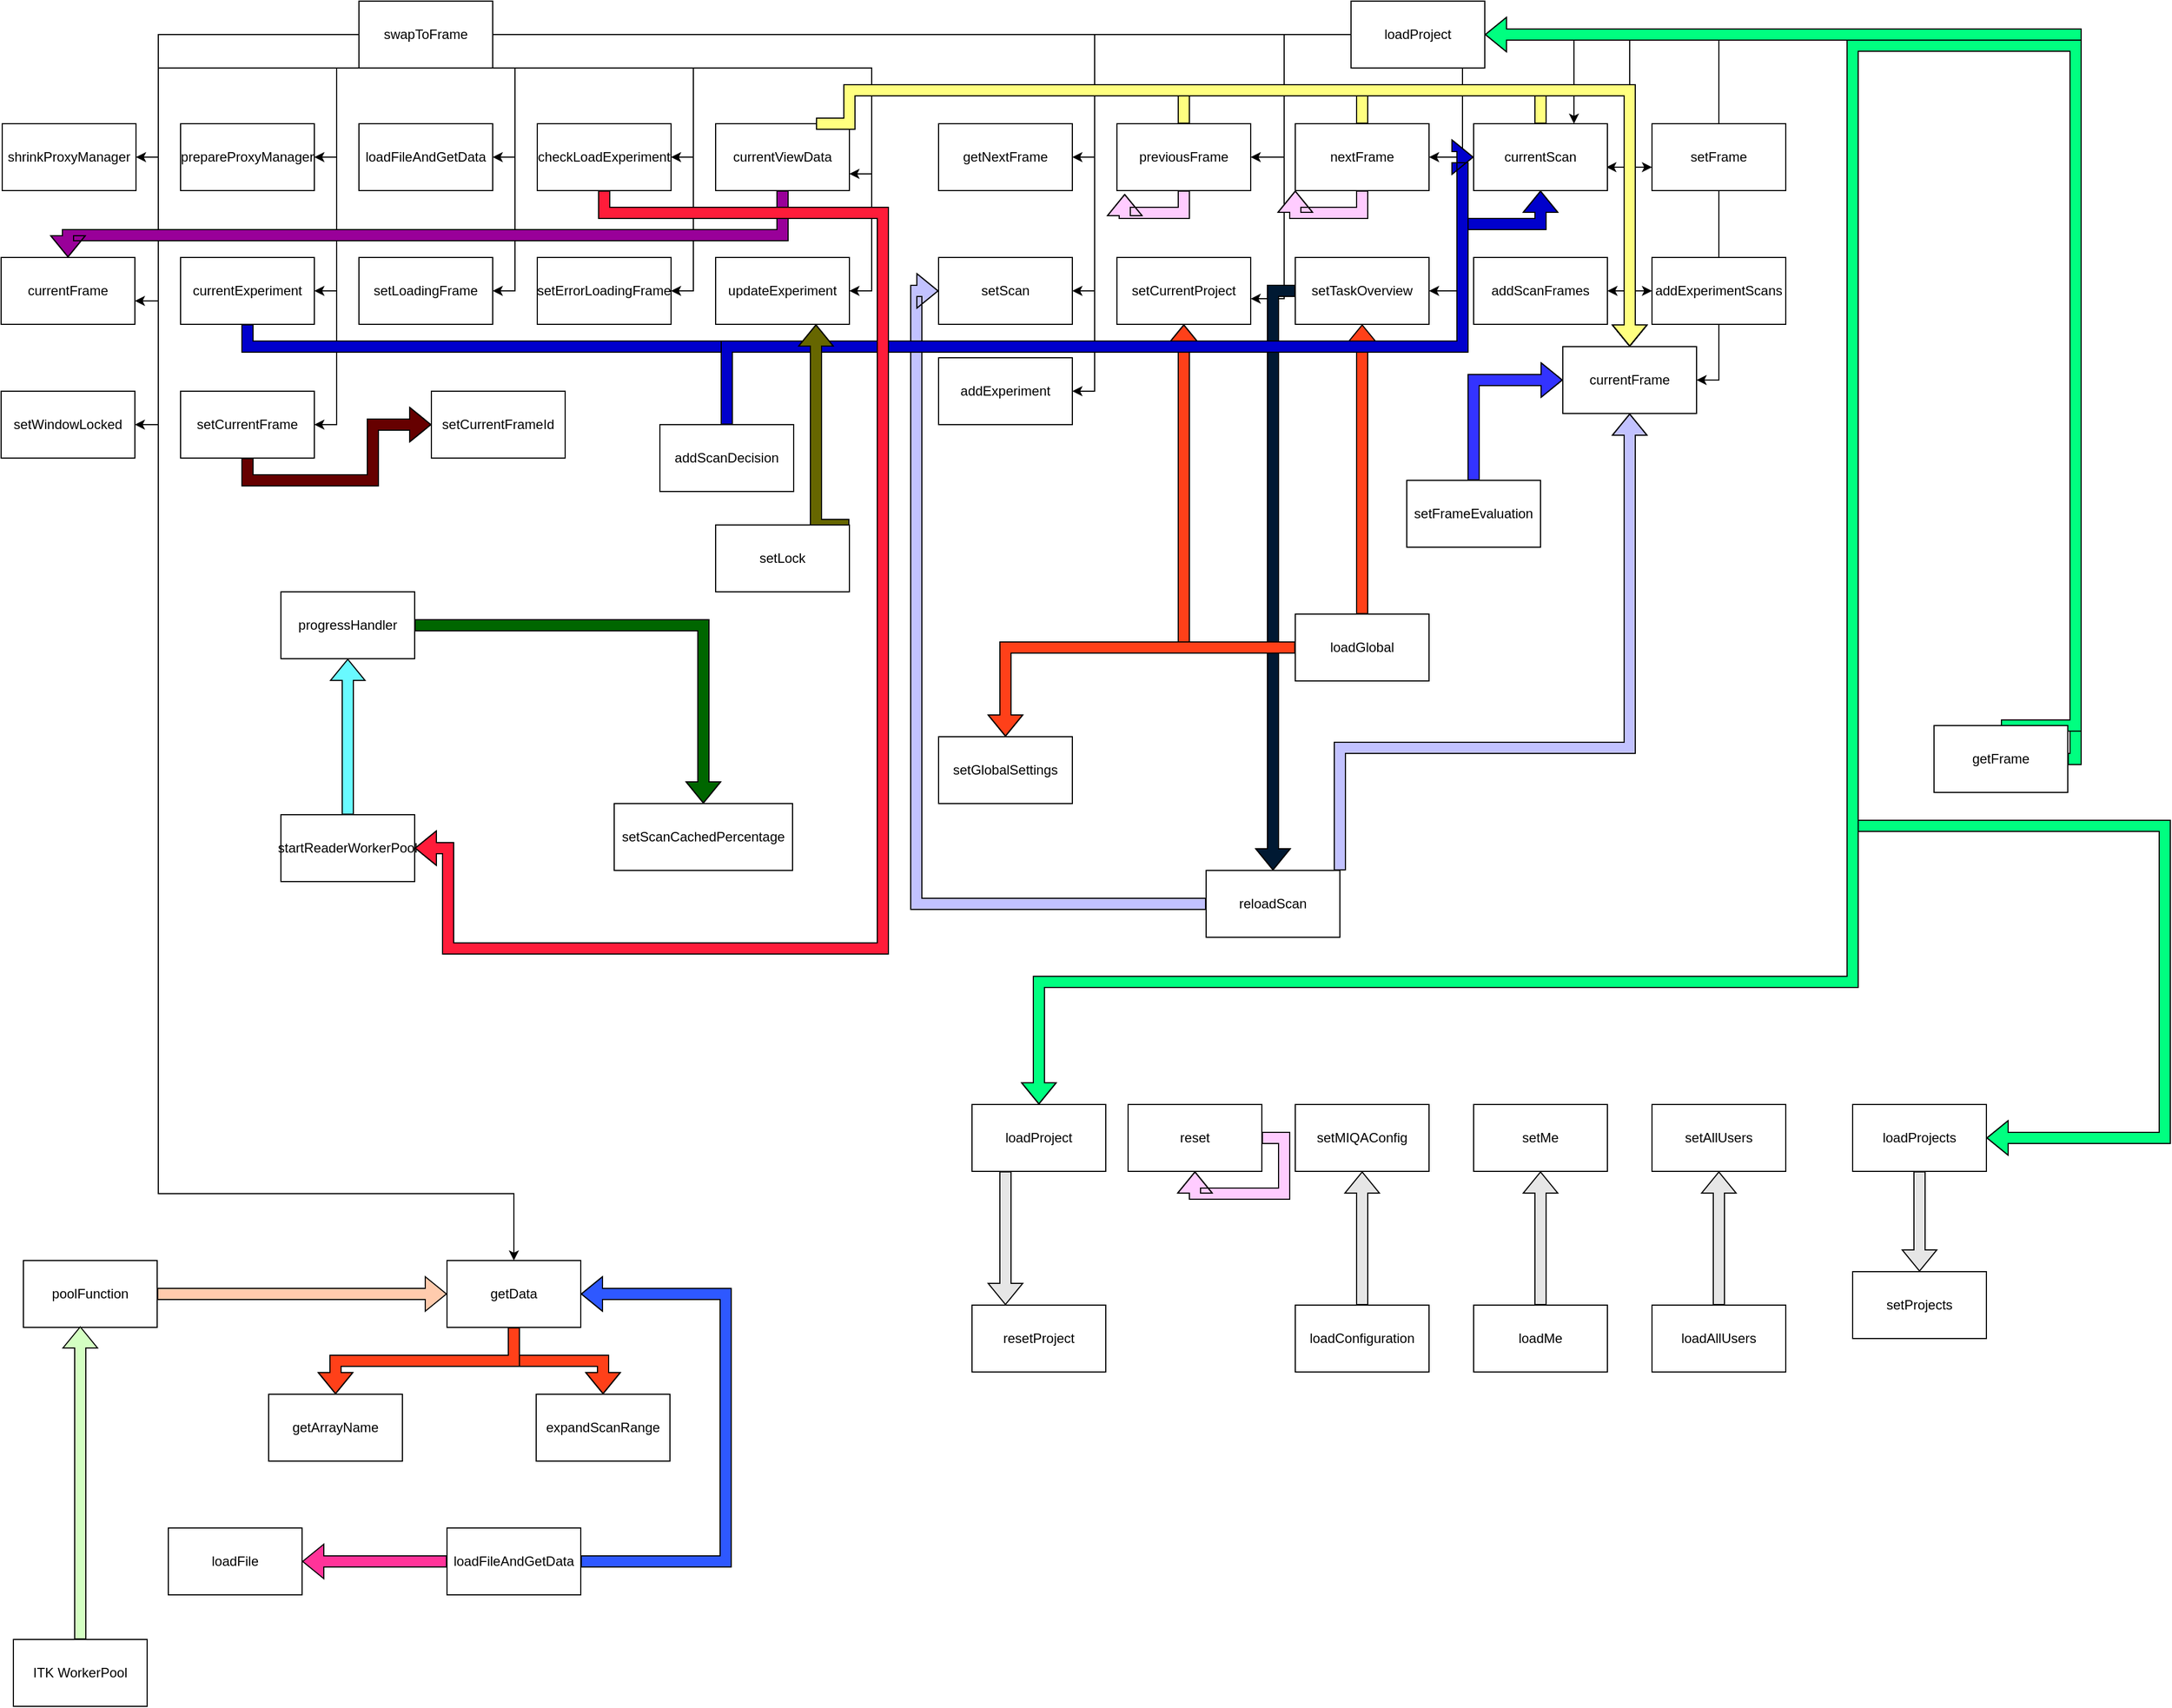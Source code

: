 <mxfile version="20.3.1" type="device"><diagram id="9QbyUha-sp626CwwNOXT" name="Page-1"><mxGraphModel dx="1662" dy="766" grid="1" gridSize="10" guides="1" tooltips="1" connect="1" arrows="1" fold="1" page="1" pageScale="1" pageWidth="850" pageHeight="1100" math="0" shadow="0"><root><mxCell id="0"/><mxCell id="1" parent="0"/><mxCell id="uOFmaT4tEurIUiqJcRAB-30" style="edgeStyle=orthogonalEdgeStyle;rounded=0;orthogonalLoop=1;jettySize=auto;html=1;exitX=0;exitY=0.75;exitDx=0;exitDy=0;entryX=1;entryY=0.5;entryDx=0;entryDy=0;" edge="1" parent="1" source="uOFmaT4tEurIUiqJcRAB-1" target="uOFmaT4tEurIUiqJcRAB-13"><mxGeometry relative="1" as="geometry"><Array as="points"><mxPoint x="360" y="70"/><mxPoint x="340" y="70"/><mxPoint x="340" y="390"/></Array></mxGeometry></mxCell><mxCell id="uOFmaT4tEurIUiqJcRAB-31" style="edgeStyle=orthogonalEdgeStyle;rounded=0;orthogonalLoop=1;jettySize=auto;html=1;exitX=1;exitY=1;exitDx=0;exitDy=0;entryX=1;entryY=0.5;entryDx=0;entryDy=0;" edge="1" parent="1" source="uOFmaT4tEurIUiqJcRAB-1" target="uOFmaT4tEurIUiqJcRAB-11"><mxGeometry relative="1" as="geometry"><Array as="points"><mxPoint x="480" y="70"/><mxPoint x="820" y="70"/><mxPoint x="820" y="270"/></Array></mxGeometry></mxCell><mxCell id="uOFmaT4tEurIUiqJcRAB-32" style="edgeStyle=orthogonalEdgeStyle;rounded=0;orthogonalLoop=1;jettySize=auto;html=1;exitX=1;exitY=0.75;exitDx=0;exitDy=0;entryX=1;entryY=0.5;entryDx=0;entryDy=0;" edge="1" parent="1" source="uOFmaT4tEurIUiqJcRAB-1" target="uOFmaT4tEurIUiqJcRAB-10"><mxGeometry relative="1" as="geometry"><Array as="points"><mxPoint x="480" y="70"/><mxPoint x="660" y="70"/><mxPoint x="660" y="270"/></Array></mxGeometry></mxCell><mxCell id="uOFmaT4tEurIUiqJcRAB-33" style="edgeStyle=orthogonalEdgeStyle;rounded=0;orthogonalLoop=1;jettySize=auto;html=1;exitX=1;exitY=0.25;exitDx=0;exitDy=0;entryX=1;entryY=0.5;entryDx=0;entryDy=0;" edge="1" parent="1" source="uOFmaT4tEurIUiqJcRAB-1" target="uOFmaT4tEurIUiqJcRAB-9"><mxGeometry relative="1" as="geometry"><Array as="points"><mxPoint x="480" y="70"/><mxPoint x="500" y="70"/><mxPoint x="500" y="270"/></Array></mxGeometry></mxCell><mxCell id="uOFmaT4tEurIUiqJcRAB-34" style="edgeStyle=orthogonalEdgeStyle;rounded=0;orthogonalLoop=1;jettySize=auto;html=1;exitX=0;exitY=0.5;exitDx=0;exitDy=0;entryX=1;entryY=0.5;entryDx=0;entryDy=0;" edge="1" parent="1" source="uOFmaT4tEurIUiqJcRAB-1" target="uOFmaT4tEurIUiqJcRAB-8"><mxGeometry relative="1" as="geometry"><Array as="points"><mxPoint x="360" y="70"/><mxPoint x="340" y="70"/><mxPoint x="340" y="270"/></Array></mxGeometry></mxCell><mxCell id="uOFmaT4tEurIUiqJcRAB-36" style="edgeStyle=orthogonalEdgeStyle;rounded=0;orthogonalLoop=1;jettySize=auto;html=1;exitX=0;exitY=0.25;exitDx=0;exitDy=0;entryX=1;entryY=0.5;entryDx=0;entryDy=0;" edge="1" parent="1" source="uOFmaT4tEurIUiqJcRAB-1" target="uOFmaT4tEurIUiqJcRAB-2"><mxGeometry relative="1" as="geometry"><Array as="points"><mxPoint x="360" y="70"/><mxPoint x="180" y="70"/><mxPoint x="180" y="150"/></Array></mxGeometry></mxCell><mxCell id="uOFmaT4tEurIUiqJcRAB-37" style="edgeStyle=orthogonalEdgeStyle;rounded=0;orthogonalLoop=1;jettySize=auto;html=1;exitX=0;exitY=0.75;exitDx=0;exitDy=0;entryX=1;entryY=0.5;entryDx=0;entryDy=0;" edge="1" parent="1" source="uOFmaT4tEurIUiqJcRAB-1" target="uOFmaT4tEurIUiqJcRAB-3"><mxGeometry relative="1" as="geometry"><Array as="points"><mxPoint x="360" y="70"/><mxPoint x="340" y="70"/><mxPoint x="340" y="150"/></Array></mxGeometry></mxCell><mxCell id="uOFmaT4tEurIUiqJcRAB-38" style="edgeStyle=orthogonalEdgeStyle;rounded=0;orthogonalLoop=1;jettySize=auto;html=1;exitX=1;exitY=0.25;exitDx=0;exitDy=0;entryX=1;entryY=0.5;entryDx=0;entryDy=0;" edge="1" parent="1" source="uOFmaT4tEurIUiqJcRAB-1" target="uOFmaT4tEurIUiqJcRAB-4"><mxGeometry relative="1" as="geometry"><Array as="points"><mxPoint x="480" y="70"/><mxPoint x="500" y="70"/><mxPoint x="500" y="150"/></Array></mxGeometry></mxCell><mxCell id="uOFmaT4tEurIUiqJcRAB-39" style="edgeStyle=orthogonalEdgeStyle;rounded=0;orthogonalLoop=1;jettySize=auto;html=1;exitX=1;exitY=0.5;exitDx=0;exitDy=0;entryX=1;entryY=0.5;entryDx=0;entryDy=0;" edge="1" parent="1" source="uOFmaT4tEurIUiqJcRAB-1" target="uOFmaT4tEurIUiqJcRAB-5"><mxGeometry relative="1" as="geometry"><Array as="points"><mxPoint x="480" y="70"/><mxPoint x="660" y="70"/><mxPoint x="660" y="150"/></Array></mxGeometry></mxCell><mxCell id="uOFmaT4tEurIUiqJcRAB-40" style="edgeStyle=orthogonalEdgeStyle;rounded=0;orthogonalLoop=1;jettySize=auto;html=1;exitX=1;exitY=0.25;exitDx=0;exitDy=0;entryX=1;entryY=0.75;entryDx=0;entryDy=0;" edge="1" parent="1" source="uOFmaT4tEurIUiqJcRAB-1" target="uOFmaT4tEurIUiqJcRAB-6"><mxGeometry relative="1" as="geometry"><Array as="points"><mxPoint x="480" y="70"/><mxPoint x="820" y="70"/><mxPoint x="820" y="165"/></Array></mxGeometry></mxCell><mxCell id="uOFmaT4tEurIUiqJcRAB-41" style="edgeStyle=orthogonalEdgeStyle;rounded=0;orthogonalLoop=1;jettySize=auto;html=1;exitX=0;exitY=0.5;exitDx=0;exitDy=0;entryX=1;entryY=0.65;entryDx=0;entryDy=0;entryPerimeter=0;" edge="1" parent="1" source="uOFmaT4tEurIUiqJcRAB-1" target="uOFmaT4tEurIUiqJcRAB-7"><mxGeometry relative="1" as="geometry"><Array as="points"><mxPoint x="360" y="70"/><mxPoint x="180" y="70"/><mxPoint x="180" y="279"/></Array></mxGeometry></mxCell><mxCell id="uOFmaT4tEurIUiqJcRAB-42" style="edgeStyle=orthogonalEdgeStyle;rounded=0;orthogonalLoop=1;jettySize=auto;html=1;exitX=0;exitY=0.5;exitDx=0;exitDy=0;entryX=1;entryY=0.5;entryDx=0;entryDy=0;" edge="1" parent="1" source="uOFmaT4tEurIUiqJcRAB-1" target="uOFmaT4tEurIUiqJcRAB-12"><mxGeometry relative="1" as="geometry"><Array as="points"><mxPoint x="360" y="70"/><mxPoint x="180" y="70"/><mxPoint x="180" y="390"/></Array></mxGeometry></mxCell><mxCell id="uOFmaT4tEurIUiqJcRAB-172" style="edgeStyle=orthogonalEdgeStyle;rounded=0;orthogonalLoop=1;jettySize=auto;html=1;exitX=1;exitY=0.5;exitDx=0;exitDy=0;entryX=0.5;entryY=0;entryDx=0;entryDy=0;fillColor=#E6E6E6;" edge="1" parent="1" source="uOFmaT4tEurIUiqJcRAB-1" target="uOFmaT4tEurIUiqJcRAB-157"><mxGeometry relative="1" as="geometry"><Array as="points"><mxPoint x="180" y="40"/><mxPoint x="180" y="1080"/><mxPoint x="499" y="1080"/></Array></mxGeometry></mxCell><mxCell id="uOFmaT4tEurIUiqJcRAB-179" style="edgeStyle=orthogonalEdgeStyle;rounded=0;orthogonalLoop=1;jettySize=auto;html=1;exitX=1;exitY=0.25;exitDx=0;exitDy=0;entryX=1;entryY=0.5;entryDx=0;entryDy=0;fillColor=#E6E6E6;" edge="1" parent="1" source="uOFmaT4tEurIUiqJcRAB-1" target="uOFmaT4tEurIUiqJcRAB-98"><mxGeometry relative="1" as="geometry"><Array as="points"><mxPoint x="480" y="40"/><mxPoint x="1580" y="40"/><mxPoint x="1580" y="350"/></Array></mxGeometry></mxCell><mxCell id="uOFmaT4tEurIUiqJcRAB-183" style="edgeStyle=orthogonalEdgeStyle;rounded=0;orthogonalLoop=1;jettySize=auto;html=1;exitX=1;exitY=0.5;exitDx=0;exitDy=0;entryX=0.75;entryY=0;entryDx=0;entryDy=0;fillColor=#E6E6E6;" edge="1" parent="1" source="uOFmaT4tEurIUiqJcRAB-1" target="uOFmaT4tEurIUiqJcRAB-48"><mxGeometry relative="1" as="geometry"/></mxCell><mxCell id="uOFmaT4tEurIUiqJcRAB-1" value="swapToFrame" style="rounded=0;whiteSpace=wrap;html=1;" vertex="1" parent="1"><mxGeometry x="360" y="10" width="120" height="60" as="geometry"/></mxCell><mxCell id="uOFmaT4tEurIUiqJcRAB-2" value="shrinkProxyManager" style="rounded=0;whiteSpace=wrap;html=1;" vertex="1" parent="1"><mxGeometry x="40" y="120" width="120" height="60" as="geometry"/></mxCell><mxCell id="uOFmaT4tEurIUiqJcRAB-3" value="prepareProxyManager" style="rounded=0;whiteSpace=wrap;html=1;" vertex="1" parent="1"><mxGeometry x="200" y="120" width="120" height="60" as="geometry"/></mxCell><mxCell id="uOFmaT4tEurIUiqJcRAB-4" value="loadFileAndGetData" style="rounded=0;whiteSpace=wrap;html=1;" vertex="1" parent="1"><mxGeometry x="360" y="120" width="120" height="60" as="geometry"/></mxCell><mxCell id="uOFmaT4tEurIUiqJcRAB-5" value="checkLoadExperiment" style="rounded=0;whiteSpace=wrap;html=1;" vertex="1" parent="1"><mxGeometry x="520" y="120" width="120" height="60" as="geometry"/></mxCell><mxCell id="uOFmaT4tEurIUiqJcRAB-173" style="edgeStyle=orthogonalEdgeStyle;shape=flexArrow;rounded=0;orthogonalLoop=1;jettySize=auto;html=1;entryX=0.5;entryY=0;entryDx=0;entryDy=0;fillColor=#990099;" edge="1" parent="1" source="uOFmaT4tEurIUiqJcRAB-6" target="uOFmaT4tEurIUiqJcRAB-7"><mxGeometry relative="1" as="geometry"><Array as="points"><mxPoint x="740" y="220"/><mxPoint x="99" y="220"/></Array></mxGeometry></mxCell><mxCell id="uOFmaT4tEurIUiqJcRAB-6" value="currentViewData" style="rounded=0;whiteSpace=wrap;html=1;" vertex="1" parent="1"><mxGeometry x="680" y="120" width="120" height="60" as="geometry"/></mxCell><mxCell id="uOFmaT4tEurIUiqJcRAB-7" value="currentFrame" style="rounded=0;whiteSpace=wrap;html=1;" vertex="1" parent="1"><mxGeometry x="39" y="240" width="120" height="60" as="geometry"/></mxCell><mxCell id="uOFmaT4tEurIUiqJcRAB-108" style="edgeStyle=orthogonalEdgeStyle;shape=flexArrow;rounded=0;orthogonalLoop=1;jettySize=auto;html=1;exitX=0.5;exitY=1;exitDx=0;exitDy=0;entryX=0.5;entryY=1;entryDx=0;entryDy=0;fillColor=#0000CC;" edge="1" parent="1" source="uOFmaT4tEurIUiqJcRAB-8" target="uOFmaT4tEurIUiqJcRAB-48"><mxGeometry relative="1" as="geometry"><Array as="points"><mxPoint x="260" y="320"/><mxPoint x="1350" y="320"/><mxPoint x="1350" y="210"/><mxPoint x="1420" y="210"/></Array></mxGeometry></mxCell><mxCell id="uOFmaT4tEurIUiqJcRAB-8" value="currentExperiment" style="rounded=0;whiteSpace=wrap;html=1;" vertex="1" parent="1"><mxGeometry x="200" y="240" width="120" height="60" as="geometry"/></mxCell><mxCell id="uOFmaT4tEurIUiqJcRAB-9" value="setLoadingFrame" style="rounded=0;whiteSpace=wrap;html=1;" vertex="1" parent="1"><mxGeometry x="360" y="240" width="120" height="60" as="geometry"/></mxCell><mxCell id="uOFmaT4tEurIUiqJcRAB-10" value="setErrorLoadingFrame" style="rounded=0;whiteSpace=wrap;html=1;" vertex="1" parent="1"><mxGeometry x="520" y="240" width="120" height="60" as="geometry"/></mxCell><mxCell id="uOFmaT4tEurIUiqJcRAB-11" value="updateExperiment" style="rounded=0;whiteSpace=wrap;html=1;" vertex="1" parent="1"><mxGeometry x="680" y="240" width="120" height="60" as="geometry"/></mxCell><mxCell id="uOFmaT4tEurIUiqJcRAB-12" value="setWindowLocked" style="rounded=0;whiteSpace=wrap;html=1;" vertex="1" parent="1"><mxGeometry x="39" y="360" width="120" height="60" as="geometry"/></mxCell><mxCell id="uOFmaT4tEurIUiqJcRAB-170" style="edgeStyle=orthogonalEdgeStyle;shape=flexArrow;rounded=0;orthogonalLoop=1;jettySize=auto;html=1;exitX=0.5;exitY=1;exitDx=0;exitDy=0;entryX=0;entryY=0.5;entryDx=0;entryDy=0;fillColor=#660000;" edge="1" parent="1" source="uOFmaT4tEurIUiqJcRAB-13" target="uOFmaT4tEurIUiqJcRAB-123"><mxGeometry relative="1" as="geometry"/></mxCell><mxCell id="uOFmaT4tEurIUiqJcRAB-13" value="setCurrentFrame" style="rounded=0;whiteSpace=wrap;html=1;" vertex="1" parent="1"><mxGeometry x="200" y="360" width="120" height="60" as="geometry"/></mxCell><mxCell id="uOFmaT4tEurIUiqJcRAB-57" style="edgeStyle=orthogonalEdgeStyle;rounded=0;orthogonalLoop=1;jettySize=auto;html=1;exitX=0;exitY=0.5;exitDx=0;exitDy=0;entryX=1;entryY=0.5;entryDx=0;entryDy=0;fillColor=#FF4019;" edge="1" parent="1" source="uOFmaT4tEurIUiqJcRAB-44" target="uOFmaT4tEurIUiqJcRAB-55"><mxGeometry relative="1" as="geometry"><Array as="points"><mxPoint x="1020" y="40"/><mxPoint x="1020" y="360"/></Array></mxGeometry></mxCell><mxCell id="uOFmaT4tEurIUiqJcRAB-58" style="edgeStyle=orthogonalEdgeStyle;rounded=0;orthogonalLoop=1;jettySize=auto;html=1;exitX=0;exitY=0.75;exitDx=0;exitDy=0;entryX=1;entryY=0.5;entryDx=0;entryDy=0;fillColor=#FF4019;" edge="1" parent="1" source="uOFmaT4tEurIUiqJcRAB-44" target="uOFmaT4tEurIUiqJcRAB-50"><mxGeometry relative="1" as="geometry"><Array as="points"><mxPoint x="1250" y="40"/><mxPoint x="1020" y="40"/><mxPoint x="1020" y="270"/></Array></mxGeometry></mxCell><mxCell id="uOFmaT4tEurIUiqJcRAB-59" style="edgeStyle=orthogonalEdgeStyle;rounded=0;orthogonalLoop=1;jettySize=auto;html=1;exitX=0;exitY=0.5;exitDx=0;exitDy=0;entryX=1;entryY=0.617;entryDx=0;entryDy=0;entryPerimeter=0;fillColor=#FF4019;" edge="1" parent="1" source="uOFmaT4tEurIUiqJcRAB-44" target="uOFmaT4tEurIUiqJcRAB-51"><mxGeometry relative="1" as="geometry"><Array as="points"><mxPoint x="1190" y="40"/><mxPoint x="1190" y="277"/></Array></mxGeometry></mxCell><mxCell id="uOFmaT4tEurIUiqJcRAB-60" style="edgeStyle=orthogonalEdgeStyle;rounded=0;orthogonalLoop=1;jettySize=auto;html=1;exitX=1;exitY=0.5;exitDx=0;exitDy=0;entryX=0;entryY=0.5;entryDx=0;entryDy=0;fillColor=#FF4019;" edge="1" parent="1" source="uOFmaT4tEurIUiqJcRAB-44" target="uOFmaT4tEurIUiqJcRAB-54"><mxGeometry relative="1" as="geometry"><Array as="points"><mxPoint x="1500" y="40"/><mxPoint x="1500" y="270"/></Array></mxGeometry></mxCell><mxCell id="uOFmaT4tEurIUiqJcRAB-61" style="edgeStyle=orthogonalEdgeStyle;rounded=0;orthogonalLoop=1;jettySize=auto;html=1;exitX=1;exitY=0.5;exitDx=0;exitDy=0;entryX=1;entryY=0.5;entryDx=0;entryDy=0;fillColor=#FF4019;" edge="1" parent="1" source="uOFmaT4tEurIUiqJcRAB-44" target="uOFmaT4tEurIUiqJcRAB-53"><mxGeometry relative="1" as="geometry"/></mxCell><mxCell id="uOFmaT4tEurIUiqJcRAB-62" style="edgeStyle=orthogonalEdgeStyle;rounded=0;orthogonalLoop=1;jettySize=auto;html=1;exitX=1;exitY=0.5;exitDx=0;exitDy=0;entryX=1;entryY=0.5;entryDx=0;entryDy=0;fillColor=#FF4019;" edge="1" parent="1" source="uOFmaT4tEurIUiqJcRAB-44" target="uOFmaT4tEurIUiqJcRAB-52"><mxGeometry relative="1" as="geometry"><Array as="points"><mxPoint x="1370" y="70"/><mxPoint x="1350" y="70"/><mxPoint x="1350" y="270"/></Array></mxGeometry></mxCell><mxCell id="uOFmaT4tEurIUiqJcRAB-63" style="edgeStyle=orthogonalEdgeStyle;rounded=0;orthogonalLoop=1;jettySize=auto;html=1;exitX=1;exitY=0.5;exitDx=0;exitDy=0;entryX=0;entryY=0.65;entryDx=0;entryDy=0;entryPerimeter=0;fillColor=#FF4019;" edge="1" parent="1" source="uOFmaT4tEurIUiqJcRAB-44" target="uOFmaT4tEurIUiqJcRAB-49"><mxGeometry relative="1" as="geometry"><Array as="points"><mxPoint x="1500" y="40"/><mxPoint x="1500" y="159"/></Array></mxGeometry></mxCell><mxCell id="uOFmaT4tEurIUiqJcRAB-64" style="edgeStyle=orthogonalEdgeStyle;rounded=0;orthogonalLoop=1;jettySize=auto;html=1;exitX=1;exitY=0.5;exitDx=0;exitDy=0;entryX=0.992;entryY=0.65;entryDx=0;entryDy=0;entryPerimeter=0;fillColor=#FF4019;" edge="1" parent="1" source="uOFmaT4tEurIUiqJcRAB-44" target="uOFmaT4tEurIUiqJcRAB-48"><mxGeometry relative="1" as="geometry"/></mxCell><mxCell id="uOFmaT4tEurIUiqJcRAB-65" style="edgeStyle=orthogonalEdgeStyle;rounded=0;orthogonalLoop=1;jettySize=auto;html=1;exitX=0.5;exitY=1;exitDx=0;exitDy=0;entryX=1;entryY=0.5;entryDx=0;entryDy=0;fillColor=#FF4019;" edge="1" parent="1" source="uOFmaT4tEurIUiqJcRAB-44" target="uOFmaT4tEurIUiqJcRAB-47"><mxGeometry relative="1" as="geometry"><Array as="points"><mxPoint x="1350" y="70"/><mxPoint x="1350" y="150"/></Array></mxGeometry></mxCell><mxCell id="uOFmaT4tEurIUiqJcRAB-66" style="edgeStyle=orthogonalEdgeStyle;rounded=0;orthogonalLoop=1;jettySize=auto;html=1;exitX=0;exitY=0.5;exitDx=0;exitDy=0;entryX=1;entryY=0.5;entryDx=0;entryDy=0;fillColor=#FF4019;" edge="1" parent="1" source="uOFmaT4tEurIUiqJcRAB-44" target="uOFmaT4tEurIUiqJcRAB-46"><mxGeometry relative="1" as="geometry"><Array as="points"><mxPoint x="1190" y="40"/><mxPoint x="1190" y="150"/></Array></mxGeometry></mxCell><mxCell id="uOFmaT4tEurIUiqJcRAB-67" style="edgeStyle=orthogonalEdgeStyle;rounded=0;orthogonalLoop=1;jettySize=auto;html=1;exitX=0;exitY=0.5;exitDx=0;exitDy=0;entryX=1;entryY=0.5;entryDx=0;entryDy=0;fillColor=#FF4019;" edge="1" parent="1" source="uOFmaT4tEurIUiqJcRAB-44" target="uOFmaT4tEurIUiqJcRAB-45"><mxGeometry relative="1" as="geometry"><Array as="points"><mxPoint x="1020" y="40"/><mxPoint x="1020" y="150"/></Array></mxGeometry></mxCell><mxCell id="uOFmaT4tEurIUiqJcRAB-44" value="loadProject" style="rounded=0;whiteSpace=wrap;html=1;" vertex="1" parent="1"><mxGeometry x="1250" y="10" width="120" height="60" as="geometry"/></mxCell><mxCell id="uOFmaT4tEurIUiqJcRAB-45" value="getNextFrame" style="rounded=0;whiteSpace=wrap;html=1;" vertex="1" parent="1"><mxGeometry x="880" y="120" width="120" height="60" as="geometry"/></mxCell><mxCell id="uOFmaT4tEurIUiqJcRAB-101" style="edgeStyle=orthogonalEdgeStyle;shape=flexArrow;rounded=0;orthogonalLoop=1;jettySize=auto;html=1;entryX=0.5;entryY=0;entryDx=0;entryDy=0;fillColor=#FFFF80;" edge="1" parent="1" source="uOFmaT4tEurIUiqJcRAB-46" target="uOFmaT4tEurIUiqJcRAB-98"><mxGeometry relative="1" as="geometry"><Array as="points"><mxPoint x="1100" y="90"/><mxPoint x="1500" y="90"/></Array></mxGeometry></mxCell><mxCell id="uOFmaT4tEurIUiqJcRAB-46" value="previousFrame" style="rounded=0;whiteSpace=wrap;html=1;" vertex="1" parent="1"><mxGeometry x="1040" y="120" width="120" height="60" as="geometry"/></mxCell><mxCell id="uOFmaT4tEurIUiqJcRAB-102" style="edgeStyle=orthogonalEdgeStyle;shape=flexArrow;rounded=0;orthogonalLoop=1;jettySize=auto;html=1;exitX=0.5;exitY=0;exitDx=0;exitDy=0;fillColor=#FFFF80;" edge="1" parent="1" source="uOFmaT4tEurIUiqJcRAB-47"><mxGeometry relative="1" as="geometry"><mxPoint x="1500" y="320" as="targetPoint"/><Array as="points"><mxPoint x="1260" y="90"/><mxPoint x="1500" y="90"/></Array></mxGeometry></mxCell><mxCell id="uOFmaT4tEurIUiqJcRAB-47" value="nextFrame" style="rounded=0;whiteSpace=wrap;html=1;" vertex="1" parent="1"><mxGeometry x="1200" y="120" width="120" height="60" as="geometry"/></mxCell><mxCell id="uOFmaT4tEurIUiqJcRAB-103" style="edgeStyle=orthogonalEdgeStyle;shape=flexArrow;rounded=0;orthogonalLoop=1;jettySize=auto;html=1;exitX=0.5;exitY=0;exitDx=0;exitDy=0;fillColor=#FFFF80;" edge="1" parent="1" source="uOFmaT4tEurIUiqJcRAB-48"><mxGeometry relative="1" as="geometry"><mxPoint x="1500" y="320" as="targetPoint"/><Array as="points"><mxPoint x="1420" y="90"/><mxPoint x="1500" y="90"/></Array></mxGeometry></mxCell><mxCell id="uOFmaT4tEurIUiqJcRAB-48" value="currentScan" style="rounded=0;whiteSpace=wrap;html=1;" vertex="1" parent="1"><mxGeometry x="1360" y="120" width="120" height="60" as="geometry"/></mxCell><mxCell id="uOFmaT4tEurIUiqJcRAB-49" value="setFrame" style="rounded=0;whiteSpace=wrap;html=1;" vertex="1" parent="1"><mxGeometry x="1520" y="120" width="120" height="60" as="geometry"/></mxCell><mxCell id="uOFmaT4tEurIUiqJcRAB-50" value="setScan" style="rounded=0;whiteSpace=wrap;html=1;" vertex="1" parent="1"><mxGeometry x="880" y="240" width="120" height="60" as="geometry"/></mxCell><mxCell id="uOFmaT4tEurIUiqJcRAB-51" value="setCurrentProject" style="rounded=0;whiteSpace=wrap;html=1;" vertex="1" parent="1"><mxGeometry x="1040" y="240" width="120" height="60" as="geometry"/></mxCell><mxCell id="uOFmaT4tEurIUiqJcRAB-137" style="edgeStyle=orthogonalEdgeStyle;shape=flexArrow;rounded=0;orthogonalLoop=1;jettySize=auto;html=1;exitX=0;exitY=0.5;exitDx=0;exitDy=0;fillColor=#001933;entryX=0.5;entryY=0;entryDx=0;entryDy=0;" edge="1" parent="1" source="uOFmaT4tEurIUiqJcRAB-52" target="uOFmaT4tEurIUiqJcRAB-85"><mxGeometry relative="1" as="geometry"><Array as="points"><mxPoint x="1180" y="270"/><mxPoint x="1180" y="830"/></Array></mxGeometry></mxCell><mxCell id="uOFmaT4tEurIUiqJcRAB-52" value="setTaskOverview" style="rounded=0;whiteSpace=wrap;html=1;" vertex="1" parent="1"><mxGeometry x="1200" y="240" width="120" height="60" as="geometry"/></mxCell><mxCell id="uOFmaT4tEurIUiqJcRAB-53" value="addScanFrames" style="rounded=0;whiteSpace=wrap;html=1;" vertex="1" parent="1"><mxGeometry x="1360" y="240" width="120" height="60" as="geometry"/></mxCell><mxCell id="uOFmaT4tEurIUiqJcRAB-54" value="addExperimentScans" style="rounded=0;whiteSpace=wrap;html=1;" vertex="1" parent="1"><mxGeometry x="1520" y="240" width="120" height="60" as="geometry"/></mxCell><mxCell id="uOFmaT4tEurIUiqJcRAB-55" value="addExperiment" style="rounded=0;whiteSpace=wrap;html=1;" vertex="1" parent="1"><mxGeometry x="880" y="330" width="120" height="60" as="geometry"/></mxCell><mxCell id="uOFmaT4tEurIUiqJcRAB-70" style="edgeStyle=orthogonalEdgeStyle;shape=flexArrow;rounded=0;orthogonalLoop=1;jettySize=auto;html=1;exitX=0;exitY=0.5;exitDx=0;exitDy=0;fillColor=#FF4019;" edge="1" parent="1" source="uOFmaT4tEurIUiqJcRAB-68" target="uOFmaT4tEurIUiqJcRAB-51"><mxGeometry relative="1" as="geometry"><Array as="points"><mxPoint x="1100" y="590"/></Array></mxGeometry></mxCell><mxCell id="uOFmaT4tEurIUiqJcRAB-72" style="edgeStyle=orthogonalEdgeStyle;shape=flexArrow;rounded=0;orthogonalLoop=1;jettySize=auto;html=1;exitX=0;exitY=0.5;exitDx=0;exitDy=0;entryX=0.5;entryY=0;entryDx=0;entryDy=0;fillColor=#FF4019;" edge="1" parent="1" source="uOFmaT4tEurIUiqJcRAB-68" target="uOFmaT4tEurIUiqJcRAB-71"><mxGeometry relative="1" as="geometry"/></mxCell><mxCell id="uOFmaT4tEurIUiqJcRAB-75" style="edgeStyle=orthogonalEdgeStyle;shape=flexArrow;rounded=0;orthogonalLoop=1;jettySize=auto;html=1;entryX=0.5;entryY=1;entryDx=0;entryDy=0;fillColor=#FF4019;" edge="1" parent="1" source="uOFmaT4tEurIUiqJcRAB-68" target="uOFmaT4tEurIUiqJcRAB-52"><mxGeometry relative="1" as="geometry"/></mxCell><mxCell id="uOFmaT4tEurIUiqJcRAB-68" value="loadGlobal" style="rounded=0;whiteSpace=wrap;html=1;" vertex="1" parent="1"><mxGeometry x="1200" y="560" width="120" height="60" as="geometry"/></mxCell><mxCell id="uOFmaT4tEurIUiqJcRAB-71" value="setGlobalSettings" style="rounded=0;whiteSpace=wrap;html=1;" vertex="1" parent="1"><mxGeometry x="880" y="670" width="120" height="60" as="geometry"/></mxCell><mxCell id="uOFmaT4tEurIUiqJcRAB-87" style="edgeStyle=orthogonalEdgeStyle;shape=flexArrow;rounded=0;orthogonalLoop=1;jettySize=auto;html=1;exitX=0;exitY=0.5;exitDx=0;exitDy=0;entryX=0;entryY=0.5;entryDx=0;entryDy=0;fillColor=#C2C2FF;" edge="1" parent="1" source="uOFmaT4tEurIUiqJcRAB-85" target="uOFmaT4tEurIUiqJcRAB-50"><mxGeometry relative="1" as="geometry"/></mxCell><mxCell id="uOFmaT4tEurIUiqJcRAB-178" style="edgeStyle=orthogonalEdgeStyle;shape=flexArrow;rounded=0;orthogonalLoop=1;jettySize=auto;html=1;exitX=1;exitY=0;exitDx=0;exitDy=0;fillColor=#C2C2FF;" edge="1" parent="1" source="uOFmaT4tEurIUiqJcRAB-85" target="uOFmaT4tEurIUiqJcRAB-98"><mxGeometry relative="1" as="geometry"><Array as="points"><mxPoint x="1240" y="680"/><mxPoint x="1500" y="680"/></Array></mxGeometry></mxCell><mxCell id="uOFmaT4tEurIUiqJcRAB-85" value="reloadScan" style="rounded=0;whiteSpace=wrap;html=1;" vertex="1" parent="1"><mxGeometry x="1120" y="790" width="120" height="60" as="geometry"/></mxCell><mxCell id="uOFmaT4tEurIUiqJcRAB-129" style="edgeStyle=orthogonalEdgeStyle;shape=flexArrow;rounded=0;orthogonalLoop=1;jettySize=auto;html=1;exitX=1;exitY=0.5;exitDx=0;exitDy=0;fillColor=#006600;" edge="1" parent="1" source="uOFmaT4tEurIUiqJcRAB-93" target="uOFmaT4tEurIUiqJcRAB-128"><mxGeometry relative="1" as="geometry"/></mxCell><mxCell id="uOFmaT4tEurIUiqJcRAB-93" value="progressHandler" style="rounded=0;whiteSpace=wrap;html=1;" vertex="1" parent="1"><mxGeometry x="290" y="540" width="120" height="60" as="geometry"/></mxCell><mxCell id="uOFmaT4tEurIUiqJcRAB-95" style="edgeStyle=orthogonalEdgeStyle;shape=flexArrow;rounded=0;orthogonalLoop=1;jettySize=auto;html=1;exitX=0.5;exitY=0;exitDx=0;exitDy=0;entryX=0.5;entryY=1;entryDx=0;entryDy=0;fillColor=#69FAFF;" edge="1" parent="1" source="uOFmaT4tEurIUiqJcRAB-94" target="uOFmaT4tEurIUiqJcRAB-93"><mxGeometry relative="1" as="geometry"/></mxCell><mxCell id="uOFmaT4tEurIUiqJcRAB-94" value="startReaderWorkerPool" style="rounded=0;whiteSpace=wrap;html=1;" vertex="1" parent="1"><mxGeometry x="290" y="740" width="120" height="60" as="geometry"/></mxCell><mxCell id="uOFmaT4tEurIUiqJcRAB-98" value="currentFrame" style="rounded=0;whiteSpace=wrap;html=1;" vertex="1" parent="1"><mxGeometry x="1440" y="320" width="120" height="60" as="geometry"/></mxCell><mxCell id="uOFmaT4tEurIUiqJcRAB-100" style="edgeStyle=orthogonalEdgeStyle;shape=flexArrow;rounded=0;orthogonalLoop=1;jettySize=auto;html=1;fillColor=#FFFF80;exitX=0.75;exitY=0;exitDx=0;exitDy=0;" edge="1" parent="1" source="uOFmaT4tEurIUiqJcRAB-6" target="uOFmaT4tEurIUiqJcRAB-98"><mxGeometry relative="1" as="geometry"><mxPoint x="810" y="120" as="sourcePoint"/><Array as="points"><mxPoint x="800" y="120"/><mxPoint x="800" y="90"/><mxPoint x="1500" y="90"/></Array></mxGeometry></mxCell><mxCell id="uOFmaT4tEurIUiqJcRAB-105" style="edgeStyle=orthogonalEdgeStyle;shape=flexArrow;rounded=0;orthogonalLoop=1;jettySize=auto;html=1;exitX=0.5;exitY=0;exitDx=0;exitDy=0;entryX=0;entryY=0.5;entryDx=0;entryDy=0;fillColor=#3333FF;" edge="1" parent="1" source="uOFmaT4tEurIUiqJcRAB-104" target="uOFmaT4tEurIUiqJcRAB-98"><mxGeometry relative="1" as="geometry"/></mxCell><mxCell id="uOFmaT4tEurIUiqJcRAB-104" value="setFrameEvaluation" style="rounded=0;whiteSpace=wrap;html=1;" vertex="1" parent="1"><mxGeometry x="1300" y="440" width="120" height="60" as="geometry"/></mxCell><mxCell id="uOFmaT4tEurIUiqJcRAB-110" style="edgeStyle=orthogonalEdgeStyle;shape=flexArrow;rounded=0;orthogonalLoop=1;jettySize=auto;html=1;fillColor=#0000CC;" edge="1" parent="1" source="uOFmaT4tEurIUiqJcRAB-109" target="uOFmaT4tEurIUiqJcRAB-48"><mxGeometry relative="1" as="geometry"><Array as="points"><mxPoint x="690" y="320"/><mxPoint x="1350" y="320"/><mxPoint x="1350" y="150"/></Array></mxGeometry></mxCell><mxCell id="uOFmaT4tEurIUiqJcRAB-109" value="addScanDecision" style="rounded=0;whiteSpace=wrap;html=1;" vertex="1" parent="1"><mxGeometry x="630" y="390" width="120" height="60" as="geometry"/></mxCell><mxCell id="uOFmaT4tEurIUiqJcRAB-111" value="setMIQAConfig" style="rounded=0;whiteSpace=wrap;html=1;" vertex="1" parent="1"><mxGeometry x="1200" y="1000" width="120" height="60" as="geometry"/></mxCell><mxCell id="uOFmaT4tEurIUiqJcRAB-113" style="edgeStyle=orthogonalEdgeStyle;shape=flexArrow;rounded=0;orthogonalLoop=1;jettySize=auto;html=1;entryX=0.5;entryY=1;entryDx=0;entryDy=0;fillColor=#E6E6E6;" edge="1" parent="1" source="uOFmaT4tEurIUiqJcRAB-112" target="uOFmaT4tEurIUiqJcRAB-111"><mxGeometry relative="1" as="geometry"/></mxCell><mxCell id="uOFmaT4tEurIUiqJcRAB-112" value="loadConfiguration" style="rounded=0;whiteSpace=wrap;html=1;" vertex="1" parent="1"><mxGeometry x="1200" y="1180" width="120" height="60" as="geometry"/></mxCell><mxCell id="uOFmaT4tEurIUiqJcRAB-114" value="setMe" style="rounded=0;whiteSpace=wrap;html=1;" vertex="1" parent="1"><mxGeometry x="1360" y="1000" width="120" height="60" as="geometry"/></mxCell><mxCell id="uOFmaT4tEurIUiqJcRAB-116" style="edgeStyle=orthogonalEdgeStyle;shape=flexArrow;rounded=0;orthogonalLoop=1;jettySize=auto;html=1;exitX=0.5;exitY=0;exitDx=0;exitDy=0;fillColor=#E6E6E6;" edge="1" parent="1" source="uOFmaT4tEurIUiqJcRAB-115" target="uOFmaT4tEurIUiqJcRAB-114"><mxGeometry relative="1" as="geometry"/></mxCell><mxCell id="uOFmaT4tEurIUiqJcRAB-115" value="loadMe" style="rounded=0;whiteSpace=wrap;html=1;" vertex="1" parent="1"><mxGeometry x="1360" y="1180" width="120" height="60" as="geometry"/></mxCell><mxCell id="uOFmaT4tEurIUiqJcRAB-117" value="setAllUsers" style="rounded=0;whiteSpace=wrap;html=1;" vertex="1" parent="1"><mxGeometry x="1520" y="1000" width="120" height="60" as="geometry"/></mxCell><mxCell id="uOFmaT4tEurIUiqJcRAB-119" style="edgeStyle=orthogonalEdgeStyle;shape=flexArrow;rounded=0;orthogonalLoop=1;jettySize=auto;html=1;entryX=0.5;entryY=1;entryDx=0;entryDy=0;fillColor=#E6E6E6;" edge="1" parent="1" source="uOFmaT4tEurIUiqJcRAB-118" target="uOFmaT4tEurIUiqJcRAB-117"><mxGeometry relative="1" as="geometry"/></mxCell><mxCell id="uOFmaT4tEurIUiqJcRAB-118" value="loadAllUsers" style="rounded=0;whiteSpace=wrap;html=1;" vertex="1" parent="1"><mxGeometry x="1520" y="1180" width="120" height="60" as="geometry"/></mxCell><mxCell id="uOFmaT4tEurIUiqJcRAB-184" style="edgeStyle=orthogonalEdgeStyle;shape=flexArrow;rounded=0;orthogonalLoop=1;jettySize=auto;html=1;exitX=0.25;exitY=1;exitDx=0;exitDy=0;entryX=0.25;entryY=0;entryDx=0;entryDy=0;fillColor=#E6E6E6;" edge="1" parent="1" source="uOFmaT4tEurIUiqJcRAB-120" target="uOFmaT4tEurIUiqJcRAB-121"><mxGeometry relative="1" as="geometry"/></mxCell><mxCell id="uOFmaT4tEurIUiqJcRAB-120" value="loadProject" style="rounded=0;whiteSpace=wrap;html=1;" vertex="1" parent="1"><mxGeometry x="910" y="1000" width="120" height="60" as="geometry"/></mxCell><mxCell id="uOFmaT4tEurIUiqJcRAB-121" value="resetProject" style="rounded=0;whiteSpace=wrap;html=1;" vertex="1" parent="1"><mxGeometry x="910" y="1180" width="120" height="60" as="geometry"/></mxCell><mxCell id="uOFmaT4tEurIUiqJcRAB-125" value="setProjects" style="rounded=0;whiteSpace=wrap;html=1;" vertex="1" parent="1"><mxGeometry x="1700" y="1150" width="120" height="60" as="geometry"/></mxCell><mxCell id="uOFmaT4tEurIUiqJcRAB-171" style="edgeStyle=orthogonalEdgeStyle;shape=flexArrow;rounded=0;orthogonalLoop=1;jettySize=auto;html=1;exitX=0.5;exitY=1;exitDx=0;exitDy=0;entryX=0.5;entryY=0;entryDx=0;entryDy=0;fillColor=#E6E6E6;" edge="1" parent="1" source="uOFmaT4tEurIUiqJcRAB-126" target="uOFmaT4tEurIUiqJcRAB-125"><mxGeometry relative="1" as="geometry"/></mxCell><mxCell id="uOFmaT4tEurIUiqJcRAB-126" value="loadProjects" style="rounded=0;whiteSpace=wrap;html=1;" vertex="1" parent="1"><mxGeometry x="1700" y="1000" width="120" height="60" as="geometry"/></mxCell><mxCell id="uOFmaT4tEurIUiqJcRAB-128" value="setScanCachedPercentage" style="rounded=0;whiteSpace=wrap;html=1;" vertex="1" parent="1"><mxGeometry x="589" y="730" width="160" height="60" as="geometry"/></mxCell><mxCell id="uOFmaT4tEurIUiqJcRAB-131" value="reset" style="rounded=0;whiteSpace=wrap;html=1;" vertex="1" parent="1"><mxGeometry x="1050" y="1000" width="120" height="60" as="geometry"/></mxCell><mxCell id="uOFmaT4tEurIUiqJcRAB-134" style="edgeStyle=orthogonalEdgeStyle;shape=flexArrow;rounded=0;orthogonalLoop=1;jettySize=auto;html=1;exitX=1;exitY=0.5;exitDx=0;exitDy=0;entryX=0.5;entryY=1;entryDx=0;entryDy=0;fillColor=#FFCCFF;" edge="1" parent="1" source="uOFmaT4tEurIUiqJcRAB-131" target="uOFmaT4tEurIUiqJcRAB-131"><mxGeometry relative="1" as="geometry"/></mxCell><mxCell id="uOFmaT4tEurIUiqJcRAB-136" style="edgeStyle=orthogonalEdgeStyle;shape=flexArrow;rounded=0;orthogonalLoop=1;jettySize=auto;html=1;fillColor=#00FF80;" edge="1" parent="1" source="uOFmaT4tEurIUiqJcRAB-135" target="uOFmaT4tEurIUiqJcRAB-44"><mxGeometry relative="1" as="geometry"><Array as="points"><mxPoint x="1900" y="690"/><mxPoint x="1900" y="40"/></Array></mxGeometry></mxCell><mxCell id="uOFmaT4tEurIUiqJcRAB-140" style="edgeStyle=orthogonalEdgeStyle;shape=flexArrow;rounded=0;orthogonalLoop=1;jettySize=auto;html=1;exitX=0.5;exitY=0;exitDx=0;exitDy=0;entryX=1;entryY=0.5;entryDx=0;entryDy=0;fillColor=#00FF80;" edge="1" parent="1" source="uOFmaT4tEurIUiqJcRAB-135" target="uOFmaT4tEurIUiqJcRAB-126"><mxGeometry relative="1" as="geometry"><Array as="points"><mxPoint x="1900" y="660"/><mxPoint x="1900" y="50"/><mxPoint x="1700" y="50"/><mxPoint x="1700" y="750"/><mxPoint x="1980" y="750"/><mxPoint x="1980" y="1030"/></Array></mxGeometry></mxCell><mxCell id="uOFmaT4tEurIUiqJcRAB-141" style="edgeStyle=orthogonalEdgeStyle;shape=flexArrow;rounded=0;orthogonalLoop=1;jettySize=auto;html=1;exitX=0.5;exitY=0;exitDx=0;exitDy=0;fillColor=#00FF80;" edge="1" parent="1" source="uOFmaT4tEurIUiqJcRAB-135" target="uOFmaT4tEurIUiqJcRAB-120"><mxGeometry relative="1" as="geometry"><Array as="points"><mxPoint x="1900" y="660"/><mxPoint x="1900" y="50"/><mxPoint x="1700" y="50"/><mxPoint x="1700" y="890"/><mxPoint x="970" y="890"/></Array></mxGeometry></mxCell><mxCell id="uOFmaT4tEurIUiqJcRAB-135" value="getFrame" style="rounded=0;whiteSpace=wrap;html=1;" vertex="1" parent="1"><mxGeometry x="1773" y="660" width="120" height="60" as="geometry"/></mxCell><mxCell id="uOFmaT4tEurIUiqJcRAB-138" style="edgeStyle=orthogonalEdgeStyle;shape=flexArrow;rounded=0;orthogonalLoop=1;jettySize=auto;html=1;fillColor=#FF1C3A;entryX=1;entryY=0.5;entryDx=0;entryDy=0;" edge="1" parent="1" target="uOFmaT4tEurIUiqJcRAB-94"><mxGeometry relative="1" as="geometry"><mxPoint x="580" y="180" as="sourcePoint"/><mxPoint x="579.5" as="targetPoint"/><Array as="points"><mxPoint x="580" y="200"/><mxPoint x="830" y="200"/><mxPoint x="830" y="860"/><mxPoint x="440" y="860"/></Array></mxGeometry></mxCell><mxCell id="uOFmaT4tEurIUiqJcRAB-155" style="edgeStyle=orthogonalEdgeStyle;shape=flexArrow;rounded=0;orthogonalLoop=1;jettySize=auto;html=1;entryX=0.5;entryY=0;entryDx=0;entryDy=0;fillColor=#FF4019;" edge="1" parent="1" source="uOFmaT4tEurIUiqJcRAB-157" target="uOFmaT4tEurIUiqJcRAB-159"><mxGeometry relative="1" as="geometry"/></mxCell><mxCell id="uOFmaT4tEurIUiqJcRAB-156" style="edgeStyle=orthogonalEdgeStyle;shape=flexArrow;rounded=0;orthogonalLoop=1;jettySize=auto;html=1;exitX=0.5;exitY=1;exitDx=0;exitDy=0;entryX=0.5;entryY=0;entryDx=0;entryDy=0;fillColor=#FF4019;" edge="1" parent="1" source="uOFmaT4tEurIUiqJcRAB-157" target="uOFmaT4tEurIUiqJcRAB-158"><mxGeometry relative="1" as="geometry"/></mxCell><mxCell id="uOFmaT4tEurIUiqJcRAB-157" value="getData" style="rounded=0;whiteSpace=wrap;html=1;" vertex="1" parent="1"><mxGeometry x="439" y="1140" width="120" height="60" as="geometry"/></mxCell><mxCell id="uOFmaT4tEurIUiqJcRAB-158" value="getArrayName" style="rounded=0;whiteSpace=wrap;html=1;" vertex="1" parent="1"><mxGeometry x="279" y="1260" width="120" height="60" as="geometry"/></mxCell><mxCell id="uOFmaT4tEurIUiqJcRAB-159" value="expandScanRange" style="rounded=0;whiteSpace=wrap;html=1;" vertex="1" parent="1"><mxGeometry x="519" y="1260" width="120" height="60" as="geometry"/></mxCell><mxCell id="uOFmaT4tEurIUiqJcRAB-160" style="edgeStyle=orthogonalEdgeStyle;shape=flexArrow;rounded=0;orthogonalLoop=1;jettySize=auto;html=1;entryX=1;entryY=0.5;entryDx=0;entryDy=0;fillColor=#2E58FF;" edge="1" parent="1" source="uOFmaT4tEurIUiqJcRAB-162" target="uOFmaT4tEurIUiqJcRAB-157"><mxGeometry relative="1" as="geometry"><Array as="points"><mxPoint x="689" y="1410"/><mxPoint x="689" y="1170"/></Array></mxGeometry></mxCell><mxCell id="uOFmaT4tEurIUiqJcRAB-161" style="edgeStyle=orthogonalEdgeStyle;shape=flexArrow;rounded=0;orthogonalLoop=1;jettySize=auto;html=1;entryX=1;entryY=0.5;entryDx=0;entryDy=0;fillColor=#FF3399;" edge="1" parent="1" source="uOFmaT4tEurIUiqJcRAB-162" target="uOFmaT4tEurIUiqJcRAB-163"><mxGeometry relative="1" as="geometry"/></mxCell><mxCell id="uOFmaT4tEurIUiqJcRAB-162" value="loadFileAndGetData" style="rounded=0;whiteSpace=wrap;html=1;" vertex="1" parent="1"><mxGeometry x="439" y="1380" width="120" height="60" as="geometry"/></mxCell><mxCell id="uOFmaT4tEurIUiqJcRAB-163" value="loadFile" style="rounded=0;whiteSpace=wrap;html=1;" vertex="1" parent="1"><mxGeometry x="189" y="1380" width="120" height="60" as="geometry"/></mxCell><mxCell id="uOFmaT4tEurIUiqJcRAB-164" style="edgeStyle=orthogonalEdgeStyle;shape=flexArrow;rounded=0;orthogonalLoop=1;jettySize=auto;html=1;entryX=0;entryY=0.5;entryDx=0;entryDy=0;fillColor=#FFCBAD;" edge="1" parent="1" source="uOFmaT4tEurIUiqJcRAB-165" target="uOFmaT4tEurIUiqJcRAB-157"><mxGeometry relative="1" as="geometry"/></mxCell><mxCell id="uOFmaT4tEurIUiqJcRAB-165" value="poolFunction" style="rounded=0;whiteSpace=wrap;html=1;" vertex="1" parent="1"><mxGeometry x="59" y="1140" width="120" height="60" as="geometry"/></mxCell><mxCell id="uOFmaT4tEurIUiqJcRAB-166" style="edgeStyle=orthogonalEdgeStyle;shape=flexArrow;rounded=0;orthogonalLoop=1;jettySize=auto;html=1;exitX=0.5;exitY=0;exitDx=0;exitDy=0;entryX=0.425;entryY=0.983;entryDx=0;entryDy=0;entryPerimeter=0;fillColor=#D4FFC2;" edge="1" parent="1" source="uOFmaT4tEurIUiqJcRAB-167" target="uOFmaT4tEurIUiqJcRAB-165"><mxGeometry relative="1" as="geometry"/></mxCell><mxCell id="uOFmaT4tEurIUiqJcRAB-167" value="ITK WorkerPool" style="rounded=0;whiteSpace=wrap;html=1;" vertex="1" parent="1"><mxGeometry x="50" y="1480" width="120" height="60" as="geometry"/></mxCell><mxCell id="uOFmaT4tEurIUiqJcRAB-123" value="setCurrentFrameId" style="rounded=0;whiteSpace=wrap;html=1;" vertex="1" parent="1"><mxGeometry x="425" y="360" width="120" height="60" as="geometry"/></mxCell><mxCell id="uOFmaT4tEurIUiqJcRAB-180" style="edgeStyle=orthogonalEdgeStyle;shape=flexArrow;rounded=0;orthogonalLoop=1;jettySize=auto;html=1;exitX=0.5;exitY=1;exitDx=0;exitDy=0;entryX=0.058;entryY=1.05;entryDx=0;entryDy=0;entryPerimeter=0;fillColor=#FFCCFF;" edge="1" parent="1" source="uOFmaT4tEurIUiqJcRAB-46" target="uOFmaT4tEurIUiqJcRAB-46"><mxGeometry relative="1" as="geometry"/></mxCell><mxCell id="uOFmaT4tEurIUiqJcRAB-182" style="edgeStyle=orthogonalEdgeStyle;shape=flexArrow;rounded=0;orthogonalLoop=1;jettySize=auto;html=1;exitX=0.5;exitY=1;exitDx=0;exitDy=0;entryX=0;entryY=1;entryDx=0;entryDy=0;fillColor=#FFCCFF;" edge="1" parent="1" source="uOFmaT4tEurIUiqJcRAB-47" target="uOFmaT4tEurIUiqJcRAB-47"><mxGeometry relative="1" as="geometry"/></mxCell><mxCell id="uOFmaT4tEurIUiqJcRAB-187" style="edgeStyle=orthogonalEdgeStyle;shape=flexArrow;rounded=0;orthogonalLoop=1;jettySize=auto;html=1;exitX=1;exitY=0;exitDx=0;exitDy=0;fillColor=#666600;" edge="1" parent="1" source="uOFmaT4tEurIUiqJcRAB-186" target="uOFmaT4tEurIUiqJcRAB-11"><mxGeometry relative="1" as="geometry"><Array as="points"><mxPoint x="770" y="480"/></Array></mxGeometry></mxCell><mxCell id="uOFmaT4tEurIUiqJcRAB-186" value="setLock" style="rounded=0;whiteSpace=wrap;html=1;" vertex="1" parent="1"><mxGeometry x="680" y="480" width="120" height="60" as="geometry"/></mxCell></root></mxGraphModel></diagram></mxfile>